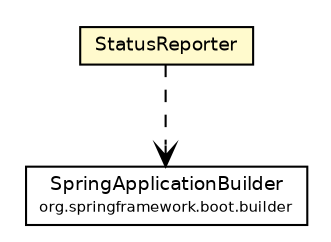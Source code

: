 #!/usr/local/bin/dot
#
# Class diagram 
# Generated by UMLGraph version R5_6-24-gf6e263 (http://www.umlgraph.org/)
#

digraph G {
	edge [fontname="Helvetica",fontsize=10,labelfontname="Helvetica",labelfontsize=10];
	node [fontname="Helvetica",fontsize=10,shape=plaintext];
	nodesep=0.25;
	ranksep=0.5;
	// net.ljcomputing.sr.StatusReporter
	c2520 [label=<<table title="net.ljcomputing.sr.StatusReporter" border="0" cellborder="1" cellspacing="0" cellpadding="2" port="p" bgcolor="lemonChiffon" href="./StatusReporter.html">
		<tr><td><table border="0" cellspacing="0" cellpadding="1">
<tr><td align="center" balign="center"> StatusReporter </td></tr>
		</table></td></tr>
		</table>>, URL="./StatusReporter.html", fontname="Helvetica", fontcolor="black", fontsize=9.0];
	// net.ljcomputing.sr.StatusReporter DEPEND org.springframework.boot.builder.SpringApplicationBuilder
	c2520:p -> c2535:p [taillabel="", label="", headlabel="", fontname="Helvetica", fontcolor="black", fontsize=10.0, color="black", arrowhead=open, style=dashed];
	// org.springframework.boot.builder.SpringApplicationBuilder
	c2535 [label=<<table title="org.springframework.boot.builder.SpringApplicationBuilder" border="0" cellborder="1" cellspacing="0" cellpadding="2" port="p">
		<tr><td><table border="0" cellspacing="0" cellpadding="1">
<tr><td align="center" balign="center"> SpringApplicationBuilder </td></tr>
<tr><td align="center" balign="center"><font point-size="7.0"> org.springframework.boot.builder </font></td></tr>
		</table></td></tr>
		</table>>, URL="null", fontname="Helvetica", fontcolor="black", fontsize=9.0];
}

